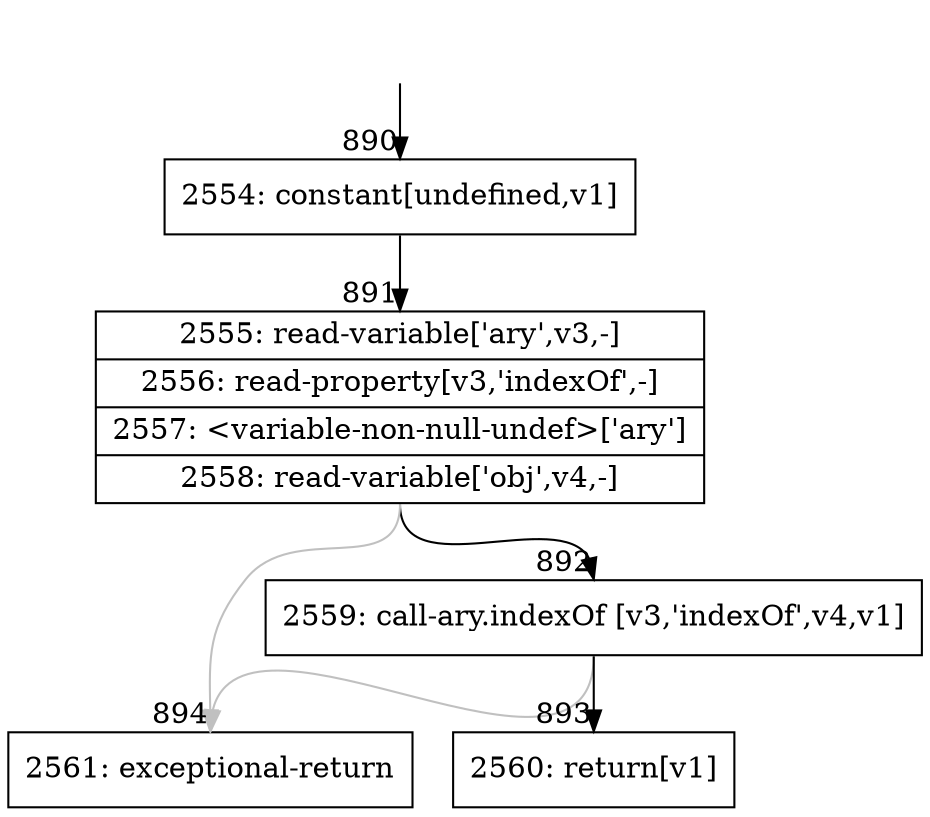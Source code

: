 digraph {
rankdir="TD"
BB_entry80[shape=none,label=""];
BB_entry80 -> BB890 [tailport=s, headport=n, headlabel="    890"]
BB890 [shape=record label="{2554: constant[undefined,v1]}" ] 
BB890 -> BB891 [tailport=s, headport=n, headlabel="      891"]
BB891 [shape=record label="{2555: read-variable['ary',v3,-]|2556: read-property[v3,'indexOf',-]|2557: \<variable-non-null-undef\>['ary']|2558: read-variable['obj',v4,-]}" ] 
BB891 -> BB892 [tailport=s, headport=n, headlabel="      892"]
BB891 -> BB894 [tailport=s, headport=n, color=gray, headlabel="      894"]
BB892 [shape=record label="{2559: call-ary.indexOf [v3,'indexOf',v4,v1]}" ] 
BB892 -> BB893 [tailport=s, headport=n, headlabel="      893"]
BB892 -> BB894 [tailport=s, headport=n, color=gray]
BB893 [shape=record label="{2560: return[v1]}" ] 
BB894 [shape=record label="{2561: exceptional-return}" ] 
//#$~ 1292
}
